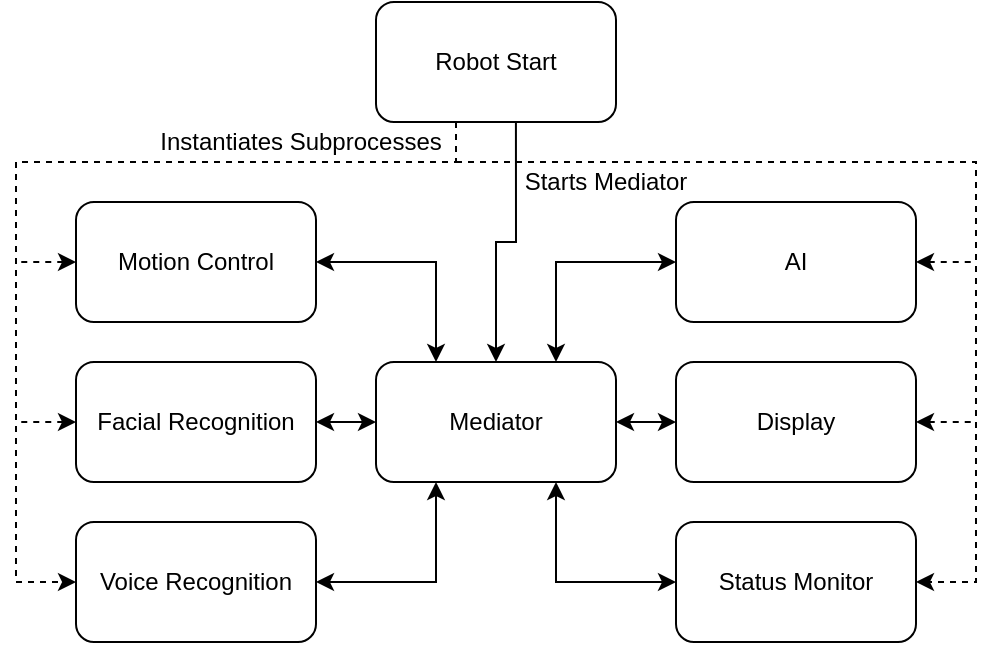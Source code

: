 <mxfile version="12.2.0" type="device" pages="1"><diagram id="6hr9nO4rgQ9AFMXRwLnn" name="Page-1"><mxGraphModel dx="801" dy="446" grid="1" gridSize="10" guides="1" tooltips="1" connect="1" arrows="1" fold="1" page="1" pageScale="1" pageWidth="850" pageHeight="1100" math="0" shadow="0"><root><mxCell id="0"/><mxCell id="1" parent="0"/><mxCell id="mLpUg4qwTiZ4YWe093v4-26" style="edgeStyle=orthogonalEdgeStyle;rounded=0;orthogonalLoop=1;jettySize=auto;html=1;entryX=0.75;entryY=0;entryDx=0;entryDy=0;startArrow=classic;startFill=1;endArrow=classic;endFill=1;" edge="1" parent="1" source="mLpUg4qwTiZ4YWe093v4-2" target="mLpUg4qwTiZ4YWe093v4-4"><mxGeometry relative="1" as="geometry"/></mxCell><mxCell id="mLpUg4qwTiZ4YWe093v4-2" value="AI" style="rounded=1;whiteSpace=wrap;html=1;" vertex="1" parent="1"><mxGeometry x="410" y="200" width="120" height="60" as="geometry"/></mxCell><mxCell id="mLpUg4qwTiZ4YWe093v4-18" style="edgeStyle=orthogonalEdgeStyle;rounded=0;orthogonalLoop=1;jettySize=auto;html=1;startArrow=classic;startFill=1;endArrow=none;endFill=0;dashed=1;" edge="1" parent="1" source="mLpUg4qwTiZ4YWe093v4-3"><mxGeometry relative="1" as="geometry"><mxPoint x="80" y="230" as="targetPoint"/></mxGeometry></mxCell><mxCell id="mLpUg4qwTiZ4YWe093v4-25" style="edgeStyle=orthogonalEdgeStyle;rounded=0;orthogonalLoop=1;jettySize=auto;html=1;entryX=0.25;entryY=0;entryDx=0;entryDy=0;startArrow=classic;startFill=1;endArrow=classic;endFill=1;" edge="1" parent="1" source="mLpUg4qwTiZ4YWe093v4-3" target="mLpUg4qwTiZ4YWe093v4-4"><mxGeometry relative="1" as="geometry"/></mxCell><mxCell id="mLpUg4qwTiZ4YWe093v4-3" value="Motion Control" style="rounded=1;whiteSpace=wrap;html=1;" vertex="1" parent="1"><mxGeometry x="110" y="200" width="120" height="60" as="geometry"/></mxCell><mxCell id="mLpUg4qwTiZ4YWe093v4-24" style="edgeStyle=orthogonalEdgeStyle;rounded=0;orthogonalLoop=1;jettySize=auto;html=1;startArrow=classic;startFill=1;endArrow=none;endFill=0;entryX=0.583;entryY=1;entryDx=0;entryDy=0;entryPerimeter=0;" edge="1" parent="1" source="mLpUg4qwTiZ4YWe093v4-4" target="mLpUg4qwTiZ4YWe093v4-1"><mxGeometry relative="1" as="geometry"><mxPoint x="330" y="200" as="targetPoint"/></mxGeometry></mxCell><mxCell id="mLpUg4qwTiZ4YWe093v4-27" style="edgeStyle=orthogonalEdgeStyle;rounded=0;orthogonalLoop=1;jettySize=auto;html=1;startArrow=classic;startFill=1;endArrow=classic;endFill=1;" edge="1" parent="1" source="mLpUg4qwTiZ4YWe093v4-4" target="mLpUg4qwTiZ4YWe093v4-6"><mxGeometry relative="1" as="geometry"/></mxCell><mxCell id="mLpUg4qwTiZ4YWe093v4-4" value="Mediator" style="rounded=1;whiteSpace=wrap;html=1;" vertex="1" parent="1"><mxGeometry x="260" y="280" width="120" height="60" as="geometry"/></mxCell><mxCell id="mLpUg4qwTiZ4YWe093v4-30" style="edgeStyle=orthogonalEdgeStyle;rounded=0;orthogonalLoop=1;jettySize=auto;html=1;startArrow=classic;startFill=1;endArrow=classic;endFill=1;" edge="1" parent="1" source="mLpUg4qwTiZ4YWe093v4-5" target="mLpUg4qwTiZ4YWe093v4-4"><mxGeometry relative="1" as="geometry"/></mxCell><mxCell id="mLpUg4qwTiZ4YWe093v4-5" value="Display " style="rounded=1;whiteSpace=wrap;html=1;" vertex="1" parent="1"><mxGeometry x="410" y="280" width="120" height="60" as="geometry"/></mxCell><mxCell id="mLpUg4qwTiZ4YWe093v4-17" style="edgeStyle=orthogonalEdgeStyle;rounded=0;orthogonalLoop=1;jettySize=auto;html=1;startArrow=classic;startFill=1;endArrow=none;endFill=0;dashed=1;" edge="1" parent="1" source="mLpUg4qwTiZ4YWe093v4-6"><mxGeometry relative="1" as="geometry"><mxPoint x="80" y="310" as="targetPoint"/></mxGeometry></mxCell><mxCell id="mLpUg4qwTiZ4YWe093v4-6" value="Facial Recognition" style="rounded=1;whiteSpace=wrap;html=1;" vertex="1" parent="1"><mxGeometry x="110" y="280" width="120" height="60" as="geometry"/></mxCell><mxCell id="mLpUg4qwTiZ4YWe093v4-28" style="edgeStyle=orthogonalEdgeStyle;rounded=0;orthogonalLoop=1;jettySize=auto;html=1;entryX=0.25;entryY=1;entryDx=0;entryDy=0;startArrow=classic;startFill=1;endArrow=classic;endFill=1;" edge="1" parent="1" source="mLpUg4qwTiZ4YWe093v4-7" target="mLpUg4qwTiZ4YWe093v4-4"><mxGeometry relative="1" as="geometry"/></mxCell><mxCell id="mLpUg4qwTiZ4YWe093v4-7" value="Voice Recognition" style="rounded=1;whiteSpace=wrap;html=1;" vertex="1" parent="1"><mxGeometry x="110" y="360" width="120" height="60" as="geometry"/></mxCell><mxCell id="mLpUg4qwTiZ4YWe093v4-29" style="edgeStyle=orthogonalEdgeStyle;rounded=0;orthogonalLoop=1;jettySize=auto;html=1;entryX=0.75;entryY=1;entryDx=0;entryDy=0;startArrow=classic;startFill=1;endArrow=classic;endFill=1;" edge="1" parent="1" source="mLpUg4qwTiZ4YWe093v4-8" target="mLpUg4qwTiZ4YWe093v4-4"><mxGeometry relative="1" as="geometry"/></mxCell><mxCell id="mLpUg4qwTiZ4YWe093v4-8" value="Status Monitor" style="rounded=1;whiteSpace=wrap;html=1;" vertex="1" parent="1"><mxGeometry x="410" y="360" width="120" height="60" as="geometry"/></mxCell><mxCell id="mLpUg4qwTiZ4YWe093v4-33" style="edgeStyle=orthogonalEdgeStyle;rounded=0;orthogonalLoop=1;jettySize=auto;html=1;startArrow=classic;startFill=1;endArrow=none;endFill=0;dashed=1;exitX=1;exitY=0.5;exitDx=0;exitDy=0;" edge="1" parent="1" source="mLpUg4qwTiZ4YWe093v4-2"><mxGeometry relative="1" as="geometry"><mxPoint x="560" y="230" as="targetPoint"/><mxPoint x="120" y="239.966" as="sourcePoint"/></mxGeometry></mxCell><mxCell id="mLpUg4qwTiZ4YWe093v4-34" style="edgeStyle=orthogonalEdgeStyle;rounded=0;orthogonalLoop=1;jettySize=auto;html=1;startArrow=classic;startFill=1;endArrow=none;endFill=0;dashed=1;exitX=1;exitY=0.5;exitDx=0;exitDy=0;" edge="1" parent="1" source="mLpUg4qwTiZ4YWe093v4-5"><mxGeometry relative="1" as="geometry"><mxPoint x="560" y="310" as="targetPoint"/><mxPoint x="540.241" y="239.966" as="sourcePoint"/></mxGeometry></mxCell><mxCell id="mLpUg4qwTiZ4YWe093v4-37" value="" style="group" vertex="1" connectable="0" parent="1"><mxGeometry x="80" y="110" width="480" height="280" as="geometry"/></mxCell><mxCell id="mLpUg4qwTiZ4YWe093v4-20" style="edgeStyle=orthogonalEdgeStyle;rounded=0;orthogonalLoop=1;jettySize=auto;html=1;startArrow=none;startFill=0;endArrow=classic;endFill=1;dashed=1;entryX=1;entryY=0.5;entryDx=0;entryDy=0;" edge="1" parent="mLpUg4qwTiZ4YWe093v4-37" target="mLpUg4qwTiZ4YWe093v4-8"><mxGeometry relative="1" as="geometry"><mxPoint x="440" y="280" as="targetPoint"/><mxPoint x="220" y="70" as="sourcePoint"/><Array as="points"><mxPoint x="240" y="70"/><mxPoint x="480" y="70"/><mxPoint x="480" y="280"/></Array></mxGeometry></mxCell><mxCell id="mLpUg4qwTiZ4YWe093v4-1" value="Robot Start" style="rounded=1;whiteSpace=wrap;html=1;" vertex="1" parent="mLpUg4qwTiZ4YWe093v4-37"><mxGeometry x="180" y="-10" width="120" height="60" as="geometry"/></mxCell><mxCell id="mLpUg4qwTiZ4YWe093v4-35" value="Instantiates Subprocesses" style="text;html=1;strokeColor=none;fillColor=none;align=center;verticalAlign=middle;whiteSpace=wrap;rounded=0;" vertex="1" parent="mLpUg4qwTiZ4YWe093v4-37"><mxGeometry x="60" y="50" width="165" height="20" as="geometry"/></mxCell><mxCell id="mLpUg4qwTiZ4YWe093v4-38" value="Starts Mediator" style="text;html=1;strokeColor=none;fillColor=none;align=center;verticalAlign=middle;whiteSpace=wrap;rounded=0;" vertex="1" parent="mLpUg4qwTiZ4YWe093v4-37"><mxGeometry x="240" y="70" width="110" height="20" as="geometry"/></mxCell><mxCell id="mLpUg4qwTiZ4YWe093v4-16" style="edgeStyle=orthogonalEdgeStyle;rounded=0;orthogonalLoop=1;jettySize=auto;html=1;entryX=0;entryY=0.5;entryDx=0;entryDy=0;dashed=1;" edge="1" parent="1" target="mLpUg4qwTiZ4YWe093v4-7"><mxGeometry relative="1" as="geometry"><mxPoint x="90" y="390" as="targetPoint"/><mxPoint x="300" y="160" as="sourcePoint"/><Array as="points"><mxPoint x="300" y="160"/><mxPoint x="300" y="180"/><mxPoint x="80" y="180"/><mxPoint x="80" y="390"/></Array></mxGeometry></mxCell></root></mxGraphModel></diagram></mxfile>